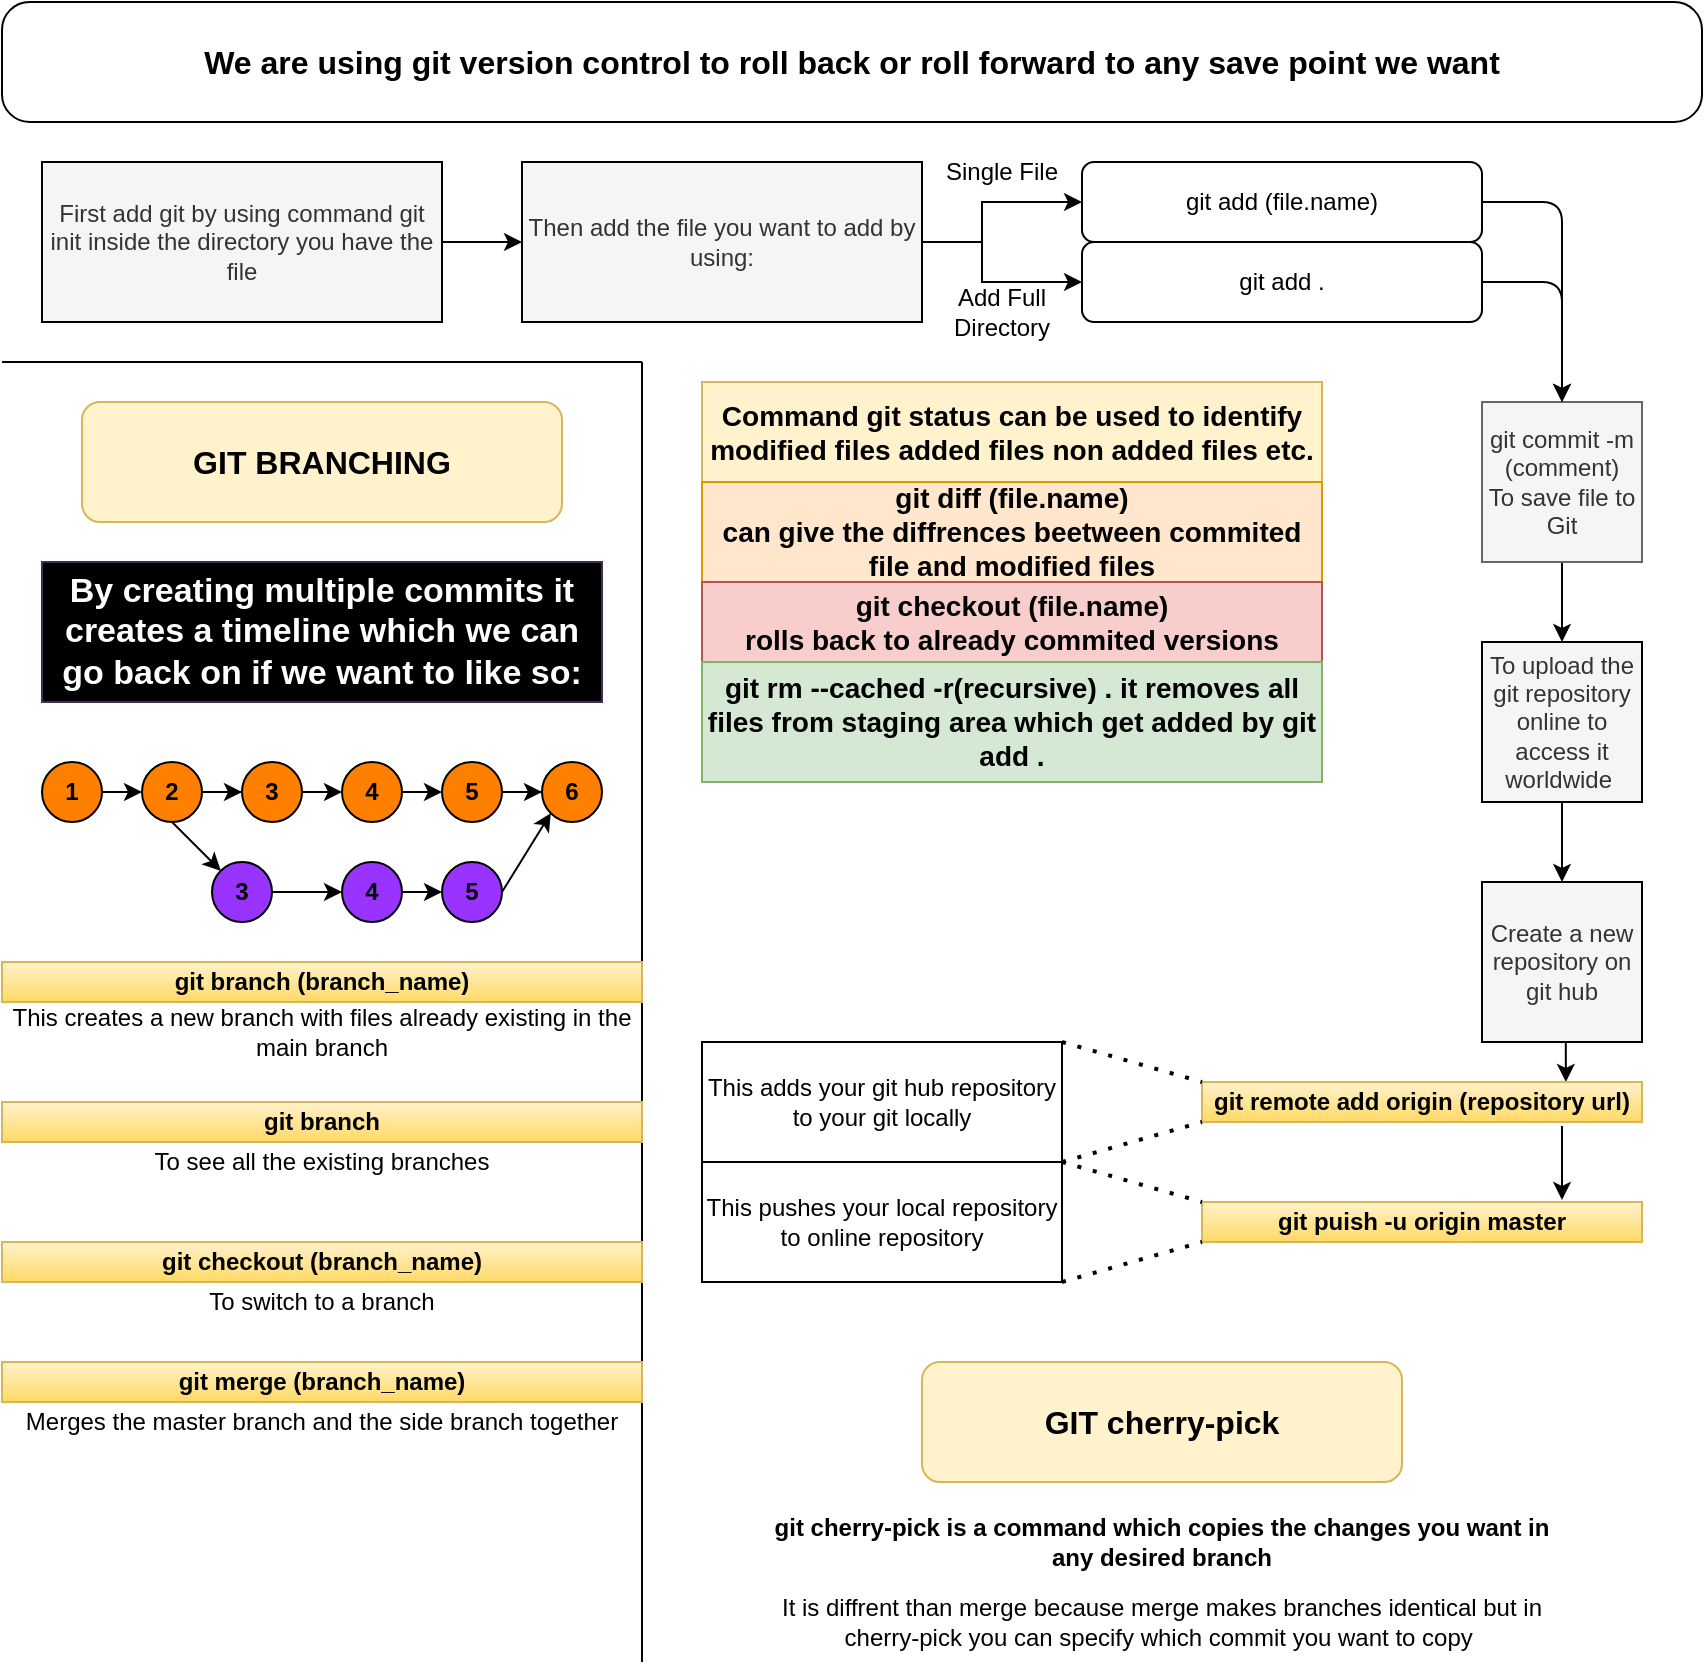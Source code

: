 <mxfile version="14.5.7" type="github">
  <diagram id="2DQWzsFpLPsIe5vMjnt6" name="Page-1">
    <mxGraphModel dx="2568" dy="524" grid="1" gridSize="10" guides="1" tooltips="1" connect="1" arrows="1" fold="1" page="1" pageScale="1" pageWidth="850" pageHeight="1100" math="0" shadow="0">
      <root>
        <mxCell id="0" />
        <mxCell id="1" parent="0" />
        <mxCell id="-qaemHOf1_88DgNMOJij-1" value="&lt;font size=&quot;3&quot;&gt;&lt;b&gt;We are using git version control to roll back or roll forward to any save point we want&lt;/b&gt;&lt;/font&gt;" style="rounded=1;whiteSpace=wrap;html=1;arcSize=23;" parent="1" vertex="1">
          <mxGeometry x="-1700" width="850" height="60" as="geometry" />
        </mxCell>
        <mxCell id="-qaemHOf1_88DgNMOJij-18" style="edgeStyle=orthogonalEdgeStyle;rounded=0;orthogonalLoop=1;jettySize=auto;html=1;exitX=1;exitY=0.5;exitDx=0;exitDy=0;entryX=0;entryY=0.5;entryDx=0;entryDy=0;" parent="1" source="-qaemHOf1_88DgNMOJij-4" target="-qaemHOf1_88DgNMOJij-6" edge="1">
          <mxGeometry relative="1" as="geometry" />
        </mxCell>
        <mxCell id="-qaemHOf1_88DgNMOJij-4" value="First add git by using command git init inside the directory you have the file" style="text;html=1;fillColor=#f5f5f5;align=center;verticalAlign=middle;whiteSpace=wrap;rounded=0;fontColor=#333333;strokeColor=#000000;" parent="1" vertex="1">
          <mxGeometry x="-1680" y="80" width="200" height="80" as="geometry" />
        </mxCell>
        <mxCell id="-qaemHOf1_88DgNMOJij-9" style="edgeStyle=orthogonalEdgeStyle;rounded=0;orthogonalLoop=1;jettySize=auto;html=1;" parent="1" source="-qaemHOf1_88DgNMOJij-6" target="-qaemHOf1_88DgNMOJij-8" edge="1">
          <mxGeometry relative="1" as="geometry">
            <Array as="points">
              <mxPoint x="-1210" y="120" />
              <mxPoint x="-1210" y="100" />
            </Array>
          </mxGeometry>
        </mxCell>
        <mxCell id="-qaemHOf1_88DgNMOJij-13" style="edgeStyle=orthogonalEdgeStyle;rounded=0;orthogonalLoop=1;jettySize=auto;html=1;exitX=1;exitY=0.5;exitDx=0;exitDy=0;" parent="1" source="-qaemHOf1_88DgNMOJij-6" target="-qaemHOf1_88DgNMOJij-12" edge="1">
          <mxGeometry relative="1" as="geometry">
            <Array as="points">
              <mxPoint x="-1210" y="120" />
              <mxPoint x="-1210" y="140" />
            </Array>
          </mxGeometry>
        </mxCell>
        <mxCell id="-qaemHOf1_88DgNMOJij-6" value="Then add the file you want to add by using:" style="text;html=1;fillColor=#f5f5f5;align=center;verticalAlign=middle;whiteSpace=wrap;rounded=0;fontColor=#333333;strokeColor=#000000;" parent="1" vertex="1">
          <mxGeometry x="-1440" y="80" width="200" height="80" as="geometry" />
        </mxCell>
        <mxCell id="-qaemHOf1_88DgNMOJij-8" value="git add (file.name)" style="rounded=1;whiteSpace=wrap;html=1;strokeColor=#000000;gradientColor=none;" parent="1" vertex="1">
          <mxGeometry x="-1160" y="80" width="200" height="40" as="geometry" />
        </mxCell>
        <mxCell id="-qaemHOf1_88DgNMOJij-10" value="Single File" style="text;html=1;strokeColor=none;fillColor=none;align=center;verticalAlign=middle;whiteSpace=wrap;rounded=0;" parent="1" vertex="1">
          <mxGeometry x="-1230" y="70" width="60" height="30" as="geometry" />
        </mxCell>
        <mxCell id="-qaemHOf1_88DgNMOJij-12" value="git add ." style="rounded=1;whiteSpace=wrap;html=1;strokeColor=#000000;gradientColor=none;" parent="1" vertex="1">
          <mxGeometry x="-1160" y="120" width="200" height="40" as="geometry" />
        </mxCell>
        <mxCell id="-qaemHOf1_88DgNMOJij-14" value="Add Full Directory" style="text;html=1;strokeColor=none;fillColor=none;align=center;verticalAlign=middle;whiteSpace=wrap;rounded=0;" parent="1" vertex="1">
          <mxGeometry x="-1230" y="140" width="60" height="30" as="geometry" />
        </mxCell>
        <mxCell id="feYk2-0pNa3UwTStaALc-2" style="edgeStyle=orthogonalEdgeStyle;rounded=0;orthogonalLoop=1;jettySize=auto;html=1;entryX=0.5;entryY=0;entryDx=0;entryDy=0;" parent="1" source="-qaemHOf1_88DgNMOJij-15" target="feYk2-0pNa3UwTStaALc-1" edge="1">
          <mxGeometry relative="1" as="geometry" />
        </mxCell>
        <mxCell id="-qaemHOf1_88DgNMOJij-15" value="git commit -m (comment)&lt;br&gt;To save file to Git" style="text;html=1;fillColor=#f5f5f5;align=center;verticalAlign=middle;whiteSpace=wrap;rounded=0;fontColor=#333333;strokeColor=#666666;" parent="1" vertex="1">
          <mxGeometry x="-960" y="200" width="80" height="80" as="geometry" />
        </mxCell>
        <mxCell id="-qaemHOf1_88DgNMOJij-16" value="" style="endArrow=classic;html=1;entryX=0.5;entryY=0;entryDx=0;entryDy=0;" parent="1" target="-qaemHOf1_88DgNMOJij-15" edge="1">
          <mxGeometry width="50" height="50" relative="1" as="geometry">
            <mxPoint x="-960" y="100" as="sourcePoint" />
            <mxPoint x="-910" y="50" as="targetPoint" />
            <Array as="points">
              <mxPoint x="-920" y="100" />
            </Array>
          </mxGeometry>
        </mxCell>
        <mxCell id="-qaemHOf1_88DgNMOJij-17" value="" style="endArrow=classic;html=1;entryX=0.5;entryY=0;entryDx=0;entryDy=0;exitX=1;exitY=0.5;exitDx=0;exitDy=0;" parent="1" source="-qaemHOf1_88DgNMOJij-12" target="-qaemHOf1_88DgNMOJij-15" edge="1">
          <mxGeometry width="50" height="50" relative="1" as="geometry">
            <mxPoint x="-1310" y="180" as="sourcePoint" />
            <mxPoint x="-1260" y="130" as="targetPoint" />
            <Array as="points">
              <mxPoint x="-920" y="140" />
            </Array>
          </mxGeometry>
        </mxCell>
        <mxCell id="-qaemHOf1_88DgNMOJij-19" value="&lt;b&gt;&lt;font style=&quot;font-size: 14px&quot;&gt;Command git status can be used to identify modified files added files non added files etc.&lt;/font&gt;&lt;/b&gt;" style="text;html=1;strokeColor=#d6b656;fillColor=#fff2cc;align=center;verticalAlign=middle;whiteSpace=wrap;rounded=0;" parent="1" vertex="1">
          <mxGeometry x="-1350" y="190" width="310" height="50" as="geometry" />
        </mxCell>
        <mxCell id="-qaemHOf1_88DgNMOJij-20" value="&lt;b style=&quot;font-size: 14px&quot;&gt;git diff (file.name)&lt;br&gt;can give the diffrences beetween commited file and modified files&lt;/b&gt;" style="text;html=1;strokeColor=#d79b00;fillColor=#ffe6cc;align=center;verticalAlign=middle;whiteSpace=wrap;rounded=0;" parent="1" vertex="1">
          <mxGeometry x="-1350" y="240" width="310" height="50" as="geometry" />
        </mxCell>
        <mxCell id="-qaemHOf1_88DgNMOJij-21" value="&lt;b style=&quot;font-size: 14px&quot;&gt;git checkout (file.name)&lt;br&gt;rolls back to already commited versions&lt;/b&gt;" style="text;html=1;strokeColor=#b85450;fillColor=#f8cecc;align=center;verticalAlign=middle;whiteSpace=wrap;rounded=0;" parent="1" vertex="1">
          <mxGeometry x="-1350" y="290" width="310" height="40" as="geometry" />
        </mxCell>
        <mxCell id="feYk2-0pNa3UwTStaALc-5" style="edgeStyle=orthogonalEdgeStyle;rounded=0;orthogonalLoop=1;jettySize=auto;html=1;exitX=0.5;exitY=1;exitDx=0;exitDy=0;entryX=0.5;entryY=0;entryDx=0;entryDy=0;" parent="1" source="feYk2-0pNa3UwTStaALc-1" target="feYk2-0pNa3UwTStaALc-4" edge="1">
          <mxGeometry relative="1" as="geometry" />
        </mxCell>
        <mxCell id="feYk2-0pNa3UwTStaALc-1" value="To upload the git repository online to access it worldwide&amp;nbsp;" style="text;html=1;fillColor=#f5f5f5;align=center;verticalAlign=middle;whiteSpace=wrap;rounded=0;fontColor=#333333;strokeColor=#000000;" parent="1" vertex="1">
          <mxGeometry x="-960" y="320" width="80" height="80" as="geometry" />
        </mxCell>
        <mxCell id="feYk2-0pNa3UwTStaALc-7" style="edgeStyle=orthogonalEdgeStyle;rounded=0;orthogonalLoop=1;jettySize=auto;html=1;exitX=0.5;exitY=1;exitDx=0;exitDy=0;entryX=0.827;entryY=0;entryDx=0;entryDy=0;entryPerimeter=0;" parent="1" source="feYk2-0pNa3UwTStaALc-4" target="feYk2-0pNa3UwTStaALc-6" edge="1">
          <mxGeometry relative="1" as="geometry" />
        </mxCell>
        <mxCell id="feYk2-0pNa3UwTStaALc-4" value="Create a new repository on git hub&lt;br&gt;" style="text;html=1;fillColor=#f5f5f5;align=center;verticalAlign=middle;whiteSpace=wrap;rounded=0;fontColor=#333333;strokeColor=#000000;" parent="1" vertex="1">
          <mxGeometry x="-960" y="440" width="80" height="80" as="geometry" />
        </mxCell>
        <mxCell id="feYk2-0pNa3UwTStaALc-16" style="edgeStyle=orthogonalEdgeStyle;rounded=0;orthogonalLoop=1;jettySize=auto;html=1;" parent="1" edge="1">
          <mxGeometry relative="1" as="geometry">
            <mxPoint x="-920" y="562" as="sourcePoint" />
            <mxPoint x="-920" y="599" as="targetPoint" />
          </mxGeometry>
        </mxCell>
        <mxCell id="feYk2-0pNa3UwTStaALc-6" value="&lt;b&gt;git remote add origin (repository url)&lt;/b&gt;" style="text;html=1;strokeColor=#d6b656;fillColor=#fff2cc;align=center;verticalAlign=middle;whiteSpace=wrap;rounded=0;gradientColor=#ffd966;" parent="1" vertex="1">
          <mxGeometry x="-1100" y="540" width="220" height="20" as="geometry" />
        </mxCell>
        <mxCell id="feYk2-0pNa3UwTStaALc-8" value="This adds your git hub repository to your git locally" style="rounded=1;whiteSpace=wrap;html=1;strokeColor=#000000;arcSize=0;" parent="1" vertex="1">
          <mxGeometry x="-1350" y="520" width="180" height="60" as="geometry" />
        </mxCell>
        <mxCell id="feYk2-0pNa3UwTStaALc-9" value="" style="endArrow=none;dashed=1;html=1;dashPattern=1 3;strokeWidth=2;entryX=0;entryY=0;entryDx=0;entryDy=0;exitX=1;exitY=0;exitDx=0;exitDy=0;" parent="1" source="feYk2-0pNa3UwTStaALc-8" target="feYk2-0pNa3UwTStaALc-6" edge="1">
          <mxGeometry width="50" height="50" relative="1" as="geometry">
            <mxPoint x="-1300" y="460" as="sourcePoint" />
            <mxPoint x="-1250" y="410" as="targetPoint" />
          </mxGeometry>
        </mxCell>
        <mxCell id="feYk2-0pNa3UwTStaALc-11" value="" style="endArrow=none;dashed=1;html=1;dashPattern=1 3;strokeWidth=2;entryX=0;entryY=1;entryDx=0;entryDy=0;exitX=1;exitY=1;exitDx=0;exitDy=0;" parent="1" source="feYk2-0pNa3UwTStaALc-8" target="feYk2-0pNa3UwTStaALc-6" edge="1">
          <mxGeometry width="50" height="50" relative="1" as="geometry">
            <mxPoint x="-1160" y="530" as="sourcePoint" />
            <mxPoint x="-1090.0" y="550" as="targetPoint" />
          </mxGeometry>
        </mxCell>
        <mxCell id="feYk2-0pNa3UwTStaALc-12" value="&lt;b&gt;git puish -u origin master&lt;/b&gt;" style="text;html=1;strokeColor=#d6b656;fillColor=#fff2cc;align=center;verticalAlign=middle;whiteSpace=wrap;rounded=0;gradientColor=#ffd966;" parent="1" vertex="1">
          <mxGeometry x="-1100" y="600" width="220" height="20" as="geometry" />
        </mxCell>
        <mxCell id="feYk2-0pNa3UwTStaALc-13" value="This pushes your local repository to online repository" style="rounded=1;whiteSpace=wrap;html=1;strokeColor=#000000;arcSize=0;" parent="1" vertex="1">
          <mxGeometry x="-1350" y="580" width="180" height="60" as="geometry" />
        </mxCell>
        <mxCell id="feYk2-0pNa3UwTStaALc-14" value="" style="endArrow=none;dashed=1;html=1;dashPattern=1 3;strokeWidth=2;entryX=0;entryY=0;entryDx=0;entryDy=0;exitX=1;exitY=0;exitDx=0;exitDy=0;" parent="1" source="feYk2-0pNa3UwTStaALc-13" target="feYk2-0pNa3UwTStaALc-12" edge="1">
          <mxGeometry width="50" height="50" relative="1" as="geometry">
            <mxPoint x="-1160" y="590" as="sourcePoint" />
            <mxPoint x="-1090.0" y="570" as="targetPoint" />
          </mxGeometry>
        </mxCell>
        <mxCell id="feYk2-0pNa3UwTStaALc-15" value="" style="endArrow=none;dashed=1;html=1;dashPattern=1 3;strokeWidth=2;entryX=0;entryY=1;entryDx=0;entryDy=0;exitX=1;exitY=1;exitDx=0;exitDy=0;" parent="1" source="feYk2-0pNa3UwTStaALc-13" target="feYk2-0pNa3UwTStaALc-12" edge="1">
          <mxGeometry width="50" height="50" relative="1" as="geometry">
            <mxPoint x="-1160" y="590" as="sourcePoint" />
            <mxPoint x="-1090.0" y="610" as="targetPoint" />
          </mxGeometry>
        </mxCell>
        <mxCell id="4F9KUSmmqrAlT4ERBegV-1" value="&lt;b&gt;&lt;font style=&quot;font-size: 17px&quot;&gt;By creating multiple commits it creates a timeline which we can go back on if we want to like so:&lt;/font&gt;&lt;/b&gt;" style="text;html=1;strokeColor=#432D57;align=center;verticalAlign=middle;whiteSpace=wrap;rounded=0;fontColor=#ffffff;fillColor=#000000;" parent="1" vertex="1">
          <mxGeometry x="-1680" y="280" width="280" height="70" as="geometry" />
        </mxCell>
        <mxCell id="4F9KUSmmqrAlT4ERBegV-8" style="edgeStyle=orthogonalEdgeStyle;rounded=0;orthogonalLoop=1;jettySize=auto;html=1;exitX=1;exitY=0.5;exitDx=0;exitDy=0;entryX=0;entryY=0.5;entryDx=0;entryDy=0;" parent="1" source="4F9KUSmmqrAlT4ERBegV-3" target="4F9KUSmmqrAlT4ERBegV-4" edge="1">
          <mxGeometry relative="1" as="geometry" />
        </mxCell>
        <mxCell id="4F9KUSmmqrAlT4ERBegV-3" value="&lt;b&gt;1&lt;/b&gt;" style="ellipse;whiteSpace=wrap;html=1;aspect=fixed;fillColor=#FF8000;" parent="1" vertex="1">
          <mxGeometry x="-1680" y="380" width="30" height="30" as="geometry" />
        </mxCell>
        <mxCell id="4F9KUSmmqrAlT4ERBegV-9" style="edgeStyle=orthogonalEdgeStyle;rounded=0;orthogonalLoop=1;jettySize=auto;html=1;exitX=1;exitY=0.5;exitDx=0;exitDy=0;" parent="1" source="4F9KUSmmqrAlT4ERBegV-4" target="4F9KUSmmqrAlT4ERBegV-5" edge="1">
          <mxGeometry relative="1" as="geometry" />
        </mxCell>
        <mxCell id="4F9KUSmmqrAlT4ERBegV-4" value="2" style="ellipse;whiteSpace=wrap;html=1;aspect=fixed;fillColor=#FF8000;fontStyle=1" parent="1" vertex="1">
          <mxGeometry x="-1630" y="380" width="30" height="30" as="geometry" />
        </mxCell>
        <mxCell id="4F9KUSmmqrAlT4ERBegV-10" style="edgeStyle=orthogonalEdgeStyle;rounded=0;orthogonalLoop=1;jettySize=auto;html=1;exitX=1;exitY=0.5;exitDx=0;exitDy=0;entryX=0;entryY=0.5;entryDx=0;entryDy=0;" parent="1" source="4F9KUSmmqrAlT4ERBegV-5" target="4F9KUSmmqrAlT4ERBegV-7" edge="1">
          <mxGeometry relative="1" as="geometry" />
        </mxCell>
        <mxCell id="4F9KUSmmqrAlT4ERBegV-5" value="&lt;b&gt;3&lt;/b&gt;" style="ellipse;whiteSpace=wrap;html=1;aspect=fixed;fillColor=#FF8000;" parent="1" vertex="1">
          <mxGeometry x="-1580" y="380" width="30" height="30" as="geometry" />
        </mxCell>
        <mxCell id="4F9KUSmmqrAlT4ERBegV-12" style="edgeStyle=orthogonalEdgeStyle;rounded=0;orthogonalLoop=1;jettySize=auto;html=1;exitX=1;exitY=0.5;exitDx=0;exitDy=0;entryX=0;entryY=0.5;entryDx=0;entryDy=0;" parent="1" source="4F9KUSmmqrAlT4ERBegV-7" target="4F9KUSmmqrAlT4ERBegV-11" edge="1">
          <mxGeometry relative="1" as="geometry" />
        </mxCell>
        <mxCell id="4F9KUSmmqrAlT4ERBegV-7" value="&lt;b&gt;4&lt;/b&gt;" style="ellipse;whiteSpace=wrap;html=1;aspect=fixed;fillColor=#FF8000;" parent="1" vertex="1">
          <mxGeometry x="-1530" y="380" width="30" height="30" as="geometry" />
        </mxCell>
        <mxCell id="4F9KUSmmqrAlT4ERBegV-15" style="edgeStyle=orthogonalEdgeStyle;rounded=0;orthogonalLoop=1;jettySize=auto;html=1;exitX=1;exitY=0.5;exitDx=0;exitDy=0;" parent="1" source="4F9KUSmmqrAlT4ERBegV-11" target="4F9KUSmmqrAlT4ERBegV-13" edge="1">
          <mxGeometry relative="1" as="geometry" />
        </mxCell>
        <mxCell id="4F9KUSmmqrAlT4ERBegV-11" value="&lt;b&gt;5&lt;/b&gt;" style="ellipse;whiteSpace=wrap;html=1;aspect=fixed;fillColor=#FF8000;" parent="1" vertex="1">
          <mxGeometry x="-1480" y="380" width="30" height="30" as="geometry" />
        </mxCell>
        <mxCell id="4F9KUSmmqrAlT4ERBegV-13" value="&lt;b&gt;6&lt;/b&gt;" style="ellipse;whiteSpace=wrap;html=1;aspect=fixed;fillColor=#FF8000;" parent="1" vertex="1">
          <mxGeometry x="-1430" y="380" width="30" height="30" as="geometry" />
        </mxCell>
        <mxCell id="xdMVu-1ozZl_Vfi0Khe5-2" value="&lt;font size=&quot;3&quot;&gt;&lt;b&gt;GIT BRANCHING&lt;/b&gt;&lt;/font&gt;" style="rounded=1;whiteSpace=wrap;html=1;fillColor=#fff2cc;strokeColor=#d6b656;" vertex="1" parent="1">
          <mxGeometry x="-1660" y="200" width="240" height="60" as="geometry" />
        </mxCell>
        <mxCell id="xdMVu-1ozZl_Vfi0Khe5-3" value="" style="endArrow=none;html=1;" edge="1" parent="1">
          <mxGeometry width="50" height="50" relative="1" as="geometry">
            <mxPoint x="-1700" y="180" as="sourcePoint" />
            <mxPoint x="-1380" y="180" as="targetPoint" />
          </mxGeometry>
        </mxCell>
        <mxCell id="xdMVu-1ozZl_Vfi0Khe5-5" value="" style="endArrow=none;html=1;" edge="1" parent="1">
          <mxGeometry width="50" height="50" relative="1" as="geometry">
            <mxPoint x="-1380" y="830" as="sourcePoint" />
            <mxPoint x="-1380" y="180" as="targetPoint" />
          </mxGeometry>
        </mxCell>
        <mxCell id="xdMVu-1ozZl_Vfi0Khe5-11" style="edgeStyle=orthogonalEdgeStyle;rounded=0;orthogonalLoop=1;jettySize=auto;html=1;exitX=1;exitY=0.5;exitDx=0;exitDy=0;entryX=0;entryY=0.5;entryDx=0;entryDy=0;fontColor=#FF8000;" edge="1" parent="1" source="xdMVu-1ozZl_Vfi0Khe5-6" target="xdMVu-1ozZl_Vfi0Khe5-9">
          <mxGeometry relative="1" as="geometry" />
        </mxCell>
        <mxCell id="xdMVu-1ozZl_Vfi0Khe5-6" value="&lt;b&gt;3&lt;/b&gt;" style="ellipse;whiteSpace=wrap;html=1;aspect=fixed;fillColor=#9933FF;" vertex="1" parent="1">
          <mxGeometry x="-1595" y="430" width="30" height="30" as="geometry" />
        </mxCell>
        <mxCell id="xdMVu-1ozZl_Vfi0Khe5-12" style="edgeStyle=orthogonalEdgeStyle;rounded=0;orthogonalLoop=1;jettySize=auto;html=1;exitX=1;exitY=0.5;exitDx=0;exitDy=0;entryX=0;entryY=0.5;entryDx=0;entryDy=0;fontColor=#FF8000;" edge="1" parent="1" source="xdMVu-1ozZl_Vfi0Khe5-9" target="xdMVu-1ozZl_Vfi0Khe5-10">
          <mxGeometry relative="1" as="geometry" />
        </mxCell>
        <mxCell id="xdMVu-1ozZl_Vfi0Khe5-9" value="&lt;b&gt;4&lt;/b&gt;" style="ellipse;whiteSpace=wrap;html=1;aspect=fixed;fillColor=#9933FF;" vertex="1" parent="1">
          <mxGeometry x="-1530" y="430" width="30" height="30" as="geometry" />
        </mxCell>
        <mxCell id="xdMVu-1ozZl_Vfi0Khe5-10" value="&lt;b&gt;5&lt;/b&gt;" style="ellipse;whiteSpace=wrap;html=1;aspect=fixed;fillColor=#9933FF;" vertex="1" parent="1">
          <mxGeometry x="-1480" y="430" width="30" height="30" as="geometry" />
        </mxCell>
        <mxCell id="xdMVu-1ozZl_Vfi0Khe5-14" value="" style="endArrow=classic;html=1;fontColor=#FF8000;entryX=0;entryY=1;entryDx=0;entryDy=0;exitX=1;exitY=0.5;exitDx=0;exitDy=0;" edge="1" parent="1" source="xdMVu-1ozZl_Vfi0Khe5-10" target="4F9KUSmmqrAlT4ERBegV-13">
          <mxGeometry width="50" height="50" relative="1" as="geometry">
            <mxPoint x="-1330" y="380" as="sourcePoint" />
            <mxPoint x="-1280" y="330" as="targetPoint" />
          </mxGeometry>
        </mxCell>
        <mxCell id="xdMVu-1ozZl_Vfi0Khe5-17" value="" style="endArrow=classic;html=1;fontColor=#FF8000;exitX=0.5;exitY=1;exitDx=0;exitDy=0;entryX=0;entryY=0;entryDx=0;entryDy=0;" edge="1" parent="1" source="4F9KUSmmqrAlT4ERBegV-4" target="xdMVu-1ozZl_Vfi0Khe5-6">
          <mxGeometry width="50" height="50" relative="1" as="geometry">
            <mxPoint x="-1330" y="380" as="sourcePoint" />
            <mxPoint x="-1280" y="330" as="targetPoint" />
          </mxGeometry>
        </mxCell>
        <mxCell id="xdMVu-1ozZl_Vfi0Khe5-18" value="&lt;b&gt;git branch (branch_name)&lt;br&gt;&lt;/b&gt;" style="text;html=1;strokeColor=#d6b656;fillColor=#fff2cc;align=center;verticalAlign=middle;whiteSpace=wrap;rounded=0;gradientColor=#ffd966;" vertex="1" parent="1">
          <mxGeometry x="-1700" y="480" width="320" height="20" as="geometry" />
        </mxCell>
        <mxCell id="xdMVu-1ozZl_Vfi0Khe5-19" value="&lt;font color=&quot;#000000&quot;&gt;This creates a new branch with files already existing in the main branch&lt;/font&gt;" style="text;html=1;strokeColor=none;fillColor=none;align=center;verticalAlign=middle;whiteSpace=wrap;rounded=0;fontColor=#FF8000;" vertex="1" parent="1">
          <mxGeometry x="-1700" y="500" width="320" height="30" as="geometry" />
        </mxCell>
        <mxCell id="xdMVu-1ozZl_Vfi0Khe5-20" value="&lt;b&gt;git branch&lt;br&gt;&lt;/b&gt;" style="text;html=1;strokeColor=#d6b656;fillColor=#fff2cc;align=center;verticalAlign=middle;whiteSpace=wrap;rounded=0;gradientColor=#ffd966;" vertex="1" parent="1">
          <mxGeometry x="-1700" y="550" width="320" height="20" as="geometry" />
        </mxCell>
        <mxCell id="xdMVu-1ozZl_Vfi0Khe5-21" value="&lt;font color=&quot;#000000&quot;&gt;To see all the existing branches&lt;/font&gt;" style="text;html=1;strokeColor=none;fillColor=none;align=center;verticalAlign=middle;whiteSpace=wrap;rounded=0;fontColor=#FF8000;" vertex="1" parent="1">
          <mxGeometry x="-1700" y="570" width="320" height="20" as="geometry" />
        </mxCell>
        <mxCell id="xdMVu-1ozZl_Vfi0Khe5-22" value="&lt;b&gt;git checkout (branch_name)&lt;br&gt;&lt;/b&gt;" style="text;html=1;strokeColor=#d6b656;fillColor=#fff2cc;align=center;verticalAlign=middle;whiteSpace=wrap;rounded=0;gradientColor=#ffd966;" vertex="1" parent="1">
          <mxGeometry x="-1700" y="620" width="320" height="20" as="geometry" />
        </mxCell>
        <mxCell id="xdMVu-1ozZl_Vfi0Khe5-23" value="&lt;font color=&quot;#000000&quot;&gt;To switch to a branch&lt;/font&gt;" style="text;html=1;strokeColor=none;fillColor=none;align=center;verticalAlign=middle;whiteSpace=wrap;rounded=0;fontColor=#FF8000;" vertex="1" parent="1">
          <mxGeometry x="-1700" y="640" width="320" height="20" as="geometry" />
        </mxCell>
        <mxCell id="xdMVu-1ozZl_Vfi0Khe5-24" value="&lt;font color=&quot;#000000&quot;&gt;Merges the master branch and the side branch together&lt;/font&gt;" style="text;html=1;strokeColor=none;fillColor=none;align=center;verticalAlign=middle;whiteSpace=wrap;rounded=0;fontColor=#FF8000;" vertex="1" parent="1">
          <mxGeometry x="-1700" y="700" width="320" height="20" as="geometry" />
        </mxCell>
        <mxCell id="xdMVu-1ozZl_Vfi0Khe5-25" value="&lt;b&gt;git merge (branch_name)&lt;br&gt;&lt;/b&gt;" style="text;html=1;strokeColor=#d6b656;fillColor=#fff2cc;align=center;verticalAlign=middle;whiteSpace=wrap;rounded=0;gradientColor=#ffd966;" vertex="1" parent="1">
          <mxGeometry x="-1700" y="680" width="320" height="20" as="geometry" />
        </mxCell>
        <mxCell id="xdMVu-1ozZl_Vfi0Khe5-27" value="&lt;span style=&quot;&quot;&gt;&lt;font style=&quot;font-size: 14px&quot;&gt;&lt;b&gt;git rm --cached -r(recursive) . it removes all files from staging area which get added by git add .&lt;/b&gt;&lt;/font&gt;&lt;/span&gt;" style="text;html=1;strokeColor=#82b366;fillColor=#d5e8d4;align=center;verticalAlign=middle;whiteSpace=wrap;rounded=0;" vertex="1" parent="1">
          <mxGeometry x="-1350" y="330" width="310" height="60" as="geometry" />
        </mxCell>
        <mxCell id="xdMVu-1ozZl_Vfi0Khe5-28" value="&lt;font size=&quot;3&quot;&gt;&lt;b&gt;GIT cherry-pick&lt;/b&gt;&lt;/font&gt;" style="rounded=1;whiteSpace=wrap;html=1;fillColor=#fff2cc;strokeColor=#d6b656;" vertex="1" parent="1">
          <mxGeometry x="-1240" y="680" width="240" height="60" as="geometry" />
        </mxCell>
        <mxCell id="xdMVu-1ozZl_Vfi0Khe5-29" value="&lt;b&gt;git cherry-pick is a command which copies the changes you want in any desired branch&lt;/b&gt;" style="text;html=1;strokeColor=none;fillColor=none;align=center;verticalAlign=middle;whiteSpace=wrap;rounded=0;fontColor=#000000;" vertex="1" parent="1">
          <mxGeometry x="-1320" y="750" width="400" height="40" as="geometry" />
        </mxCell>
        <mxCell id="xdMVu-1ozZl_Vfi0Khe5-30" value="It is diffrent than merge because merge makes branches identical but in cherry-pick you can specify which commit you want to copy&amp;nbsp;" style="text;html=1;strokeColor=none;fillColor=none;align=center;verticalAlign=middle;whiteSpace=wrap;rounded=0;fontColor=#000000;" vertex="1" parent="1">
          <mxGeometry x="-1320" y="790" width="400" height="40" as="geometry" />
        </mxCell>
      </root>
    </mxGraphModel>
  </diagram>
</mxfile>
